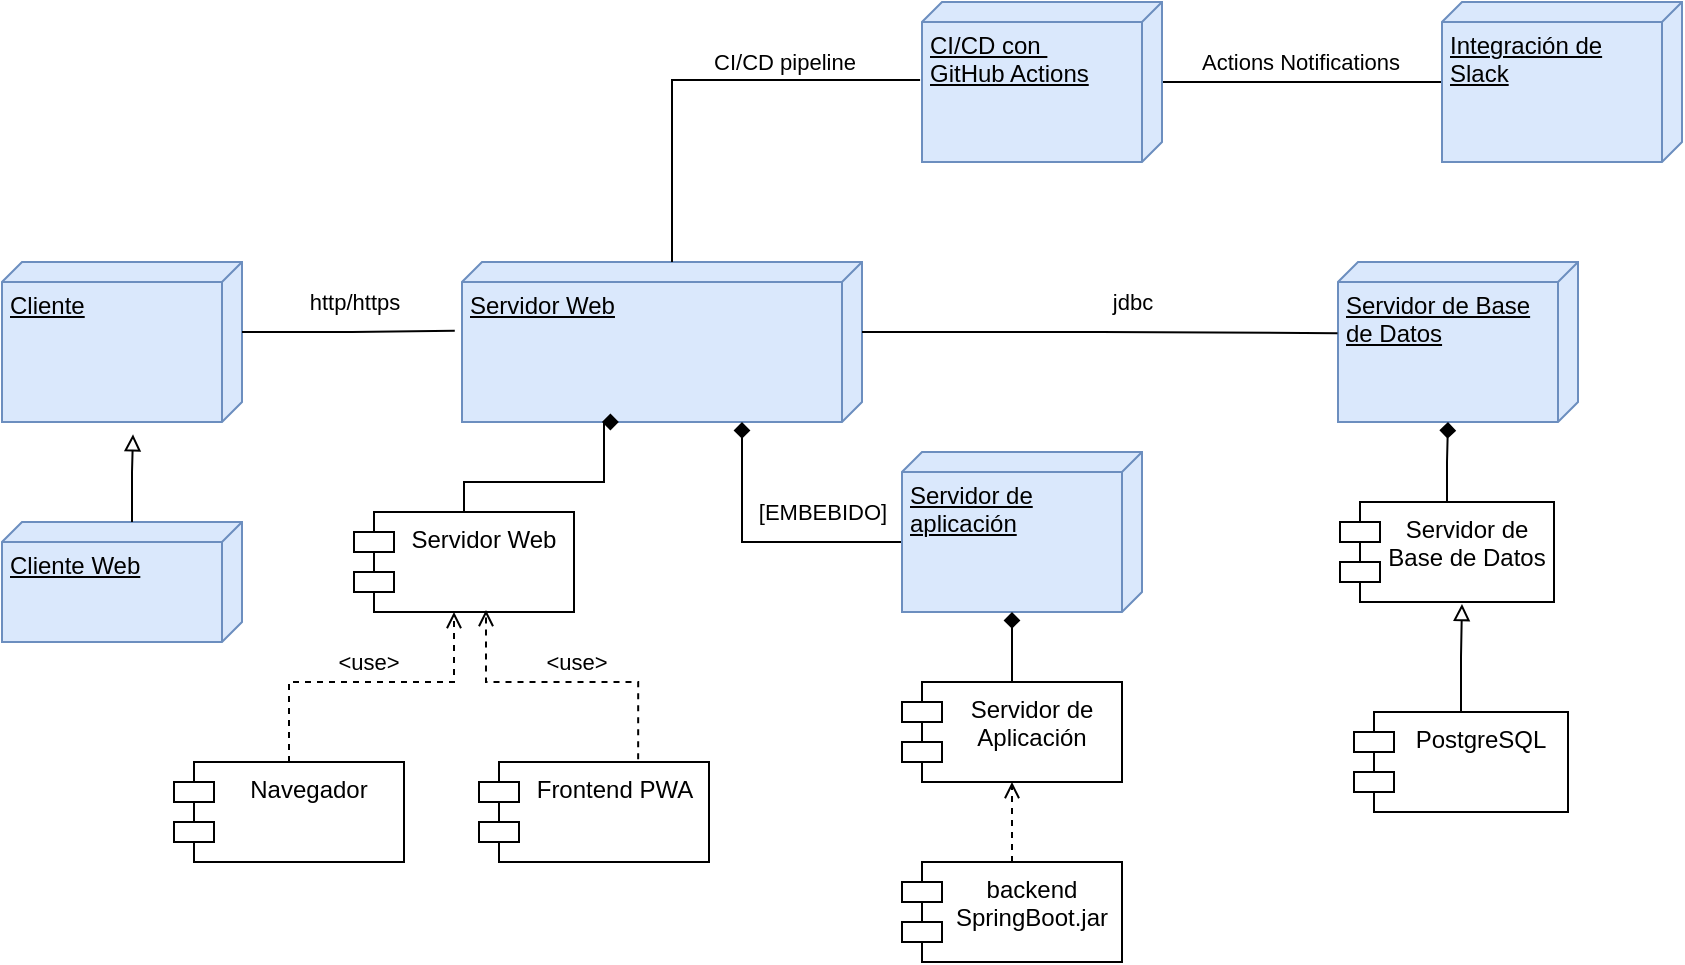<mxfile version="24.2.1" type="github">
  <diagram name="Página-1" id="LKuQfen41EyOqSIA_ddR">
    <mxGraphModel dx="1158" dy="1954" grid="1" gridSize="10" guides="1" tooltips="1" connect="1" arrows="1" fold="1" page="1" pageScale="1" pageWidth="827" pageHeight="1169" math="0" shadow="0">
      <root>
        <mxCell id="0" />
        <mxCell id="1" parent="0" />
        <mxCell id="k5OJNTYzSq0aA97NthWQ-1" value="Servidor Web" style="shape=module;align=left;spacingLeft=20;align=center;verticalAlign=top;whiteSpace=wrap;html=1;" vertex="1" parent="1">
          <mxGeometry x="236" y="155" width="110" height="50" as="geometry" />
        </mxCell>
        <mxCell id="k5OJNTYzSq0aA97NthWQ-2" value="Cliente" style="verticalAlign=top;align=left;spacingTop=8;spacingLeft=2;spacingRight=12;shape=cube;size=10;direction=south;fontStyle=4;html=1;whiteSpace=wrap;fillColor=#dae8fc;strokeColor=#6c8ebf;" vertex="1" parent="1">
          <mxGeometry x="60" y="30" width="120" height="80" as="geometry" />
        </mxCell>
        <mxCell id="k5OJNTYzSq0aA97NthWQ-3" value="Servidor Web" style="verticalAlign=top;align=left;spacingTop=8;spacingLeft=2;spacingRight=12;shape=cube;size=10;direction=south;fontStyle=4;html=1;whiteSpace=wrap;fillColor=#dae8fc;strokeColor=#6c8ebf;" vertex="1" parent="1">
          <mxGeometry x="290" y="30" width="200" height="80" as="geometry" />
        </mxCell>
        <mxCell id="k5OJNTYzSq0aA97NthWQ-4" value="Servidor de Base de Datos" style="verticalAlign=top;align=left;spacingTop=8;spacingLeft=2;spacingRight=12;shape=cube;size=10;direction=south;fontStyle=4;html=1;whiteSpace=wrap;fillColor=#dae8fc;strokeColor=#6c8ebf;" vertex="1" parent="1">
          <mxGeometry x="728" y="30" width="120" height="80" as="geometry" />
        </mxCell>
        <mxCell id="k5OJNTYzSq0aA97NthWQ-32" style="edgeStyle=orthogonalEdgeStyle;rounded=0;orthogonalLoop=1;jettySize=auto;html=1;exitX=0.692;exitY=-0.027;exitDx=0;exitDy=0;dashed=1;endArrow=open;endFill=0;entryX=0.6;entryY=0.98;entryDx=0;entryDy=0;exitPerimeter=0;entryPerimeter=0;" edge="1" parent="1" source="k5OJNTYzSq0aA97NthWQ-9" target="k5OJNTYzSq0aA97NthWQ-1">
          <mxGeometry relative="1" as="geometry">
            <mxPoint x="296" y="210" as="targetPoint" />
            <Array as="points">
              <mxPoint x="378" y="240" />
              <mxPoint x="302" y="240" />
            </Array>
          </mxGeometry>
        </mxCell>
        <mxCell id="k5OJNTYzSq0aA97NthWQ-33" value="&amp;lt;use&amp;gt;" style="edgeLabel;html=1;align=center;verticalAlign=middle;resizable=0;points=[];" vertex="1" connectable="0" parent="k5OJNTYzSq0aA97NthWQ-32">
          <mxGeometry x="-0.407" y="-1" relative="1" as="geometry">
            <mxPoint x="-26" y="-9" as="offset" />
          </mxGeometry>
        </mxCell>
        <mxCell id="k5OJNTYzSq0aA97NthWQ-9" value="Frontend PWA" style="shape=module;align=left;spacingLeft=20;align=center;verticalAlign=top;whiteSpace=wrap;html=1;" vertex="1" parent="1">
          <mxGeometry x="298.5" y="280" width="115" height="50" as="geometry" />
        </mxCell>
        <mxCell id="k5OJNTYzSq0aA97NthWQ-11" value="Cliente Web" style="verticalAlign=top;align=left;spacingTop=8;spacingLeft=2;spacingRight=12;shape=cube;size=10;direction=south;fontStyle=4;html=1;whiteSpace=wrap;fillColor=#dae8fc;strokeColor=#6c8ebf;" vertex="1" parent="1">
          <mxGeometry x="60" y="160" width="120" height="60" as="geometry" />
        </mxCell>
        <mxCell id="k5OJNTYzSq0aA97NthWQ-13" value="Servidor de Base de Datos" style="shape=module;align=left;spacingLeft=20;align=center;verticalAlign=top;whiteSpace=wrap;html=1;" vertex="1" parent="1">
          <mxGeometry x="729" y="150" width="107" height="50" as="geometry" />
        </mxCell>
        <mxCell id="k5OJNTYzSq0aA97NthWQ-14" value="PostgreSQL" style="shape=module;align=left;spacingLeft=20;align=center;verticalAlign=top;whiteSpace=wrap;html=1;" vertex="1" parent="1">
          <mxGeometry x="736" y="255" width="107" height="50" as="geometry" />
        </mxCell>
        <mxCell id="k5OJNTYzSq0aA97NthWQ-15" style="edgeStyle=orthogonalEdgeStyle;rounded=0;orthogonalLoop=1;jettySize=auto;html=1;exitX=0.5;exitY=0;exitDx=0;exitDy=0;entryX=0.57;entryY=1.02;entryDx=0;entryDy=0;entryPerimeter=0;endArrow=block;endFill=0;" edge="1" parent="1" source="k5OJNTYzSq0aA97NthWQ-14" target="k5OJNTYzSq0aA97NthWQ-13">
          <mxGeometry relative="1" as="geometry" />
        </mxCell>
        <mxCell id="k5OJNTYzSq0aA97NthWQ-28" style="edgeStyle=orthogonalEdgeStyle;rounded=0;orthogonalLoop=1;jettySize=auto;html=1;exitX=0.5;exitY=0;exitDx=0;exitDy=0;dashed=1;endArrow=open;endFill=0;" edge="1" parent="1" source="k5OJNTYzSq0aA97NthWQ-17">
          <mxGeometry relative="1" as="geometry">
            <mxPoint x="286" y="205" as="targetPoint" />
            <Array as="points">
              <mxPoint x="204" y="240" />
              <mxPoint x="286" y="240" />
            </Array>
          </mxGeometry>
        </mxCell>
        <mxCell id="k5OJNTYzSq0aA97NthWQ-29" value="&amp;lt;use&amp;gt;" style="edgeLabel;html=1;align=center;verticalAlign=middle;resizable=0;points=[];" vertex="1" connectable="0" parent="k5OJNTYzSq0aA97NthWQ-28">
          <mxGeometry x="0.127" y="1" relative="1" as="geometry">
            <mxPoint x="-10" y="-9" as="offset" />
          </mxGeometry>
        </mxCell>
        <mxCell id="k5OJNTYzSq0aA97NthWQ-17" value="Navegador" style="shape=module;align=left;spacingLeft=20;align=center;verticalAlign=top;whiteSpace=wrap;html=1;" vertex="1" parent="1">
          <mxGeometry x="146" y="280" width="115" height="50" as="geometry" />
        </mxCell>
        <mxCell id="k5OJNTYzSq0aA97NthWQ-43" value="" style="edgeStyle=orthogonalEdgeStyle;rounded=0;orthogonalLoop=1;jettySize=auto;html=1;endArrow=none;endFill=0;" edge="1" parent="1" source="k5OJNTYzSq0aA97NthWQ-18" target="k5OJNTYzSq0aA97NthWQ-20">
          <mxGeometry relative="1" as="geometry" />
        </mxCell>
        <mxCell id="k5OJNTYzSq0aA97NthWQ-51" value="Actions Notifications" style="edgeLabel;html=1;align=center;verticalAlign=middle;resizable=0;points=[];" vertex="1" connectable="0" parent="k5OJNTYzSq0aA97NthWQ-43">
          <mxGeometry x="-0.097" y="-2" relative="1" as="geometry">
            <mxPoint x="6" y="-12" as="offset" />
          </mxGeometry>
        </mxCell>
        <mxCell id="k5OJNTYzSq0aA97NthWQ-18" value="CI/CD con&amp;nbsp;&lt;div&gt;GitHub Actions&lt;/div&gt;" style="verticalAlign=top;align=left;spacingTop=8;spacingLeft=2;spacingRight=12;shape=cube;size=10;direction=south;fontStyle=4;html=1;whiteSpace=wrap;fillColor=#dae8fc;strokeColor=#6c8ebf;" vertex="1" parent="1">
          <mxGeometry x="520" y="-100" width="120" height="80" as="geometry" />
        </mxCell>
        <mxCell id="k5OJNTYzSq0aA97NthWQ-44" value="" style="edgeStyle=orthogonalEdgeStyle;rounded=0;orthogonalLoop=1;jettySize=auto;html=1;endArrow=diamond;endFill=1;exitX=0;exitY=0;exitDx=45;exitDy=120;exitPerimeter=0;" edge="1" parent="1" source="k5OJNTYzSq0aA97NthWQ-19">
          <mxGeometry relative="1" as="geometry">
            <mxPoint x="430" y="110" as="targetPoint" />
            <Array as="points">
              <mxPoint x="430" y="170" />
            </Array>
          </mxGeometry>
        </mxCell>
        <mxCell id="k5OJNTYzSq0aA97NthWQ-48" value="[EMBEBIDO]" style="edgeLabel;html=1;align=center;verticalAlign=middle;resizable=0;points=[];" vertex="1" connectable="0" parent="k5OJNTYzSq0aA97NthWQ-44">
          <mxGeometry x="-0.386" y="1" relative="1" as="geometry">
            <mxPoint x="3" y="-16" as="offset" />
          </mxGeometry>
        </mxCell>
        <mxCell id="k5OJNTYzSq0aA97NthWQ-19" value="Servidor de aplicación" style="verticalAlign=top;align=left;spacingTop=8;spacingLeft=2;spacingRight=12;shape=cube;size=10;direction=south;fontStyle=4;html=1;whiteSpace=wrap;fillColor=#dae8fc;strokeColor=#6c8ebf;" vertex="1" parent="1">
          <mxGeometry x="510" y="125" width="120" height="80" as="geometry" />
        </mxCell>
        <mxCell id="k5OJNTYzSq0aA97NthWQ-20" value="Integración de Slack&lt;div&gt;&lt;br&gt;&lt;/div&gt;" style="verticalAlign=top;align=left;spacingTop=8;spacingLeft=2;spacingRight=12;shape=cube;size=10;direction=south;fontStyle=4;html=1;whiteSpace=wrap;fillColor=#dae8fc;strokeColor=#6c8ebf;" vertex="1" parent="1">
          <mxGeometry x="780" y="-100" width="120" height="80" as="geometry" />
        </mxCell>
        <mxCell id="k5OJNTYzSq0aA97NthWQ-23" style="edgeStyle=orthogonalEdgeStyle;rounded=0;orthogonalLoop=1;jettySize=auto;html=1;exitX=0;exitY=0;exitDx=35;exitDy=0;exitPerimeter=0;entryX=0.43;entryY=1.018;entryDx=0;entryDy=0;entryPerimeter=0;endArrow=none;endFill=0;" edge="1" parent="1" source="k5OJNTYzSq0aA97NthWQ-2" target="k5OJNTYzSq0aA97NthWQ-3">
          <mxGeometry relative="1" as="geometry" />
        </mxCell>
        <mxCell id="k5OJNTYzSq0aA97NthWQ-45" value="http/https" style="edgeLabel;html=1;align=center;verticalAlign=middle;resizable=0;points=[];" vertex="1" connectable="0" parent="k5OJNTYzSq0aA97NthWQ-23">
          <mxGeometry x="-0.009" y="-2" relative="1" as="geometry">
            <mxPoint x="3" y="-17" as="offset" />
          </mxGeometry>
        </mxCell>
        <mxCell id="k5OJNTYzSq0aA97NthWQ-25" style="edgeStyle=orthogonalEdgeStyle;rounded=0;orthogonalLoop=1;jettySize=auto;html=1;exitX=0;exitY=0;exitDx=35;exitDy=0;exitPerimeter=0;entryX=0.445;entryY=1.002;entryDx=0;entryDy=0;entryPerimeter=0;endArrow=none;endFill=0;" edge="1" parent="1" source="k5OJNTYzSq0aA97NthWQ-3" target="k5OJNTYzSq0aA97NthWQ-4">
          <mxGeometry relative="1" as="geometry" />
        </mxCell>
        <mxCell id="k5OJNTYzSq0aA97NthWQ-47" value="jdbc" style="edgeLabel;html=1;align=center;verticalAlign=middle;resizable=0;points=[];" vertex="1" connectable="0" parent="k5OJNTYzSq0aA97NthWQ-25">
          <mxGeometry x="0.29" relative="1" as="geometry">
            <mxPoint x="-18" y="-16" as="offset" />
          </mxGeometry>
        </mxCell>
        <mxCell id="k5OJNTYzSq0aA97NthWQ-26" style="edgeStyle=orthogonalEdgeStyle;rounded=0;orthogonalLoop=1;jettySize=auto;html=1;exitX=0;exitY=0;exitDx=0;exitDy=55;exitPerimeter=0;entryX=1.077;entryY=0.454;entryDx=0;entryDy=0;entryPerimeter=0;endArrow=block;endFill=0;" edge="1" parent="1" source="k5OJNTYzSq0aA97NthWQ-11" target="k5OJNTYzSq0aA97NthWQ-2">
          <mxGeometry relative="1" as="geometry" />
        </mxCell>
        <mxCell id="k5OJNTYzSq0aA97NthWQ-27" style="edgeStyle=orthogonalEdgeStyle;rounded=0;orthogonalLoop=1;jettySize=auto;html=1;exitX=0.5;exitY=0;exitDx=0;exitDy=0;endArrow=diamond;endFill=1;curved=0;strokeColor=default;" edge="1" parent="1" source="k5OJNTYzSq0aA97NthWQ-1">
          <mxGeometry relative="1" as="geometry">
            <mxPoint x="360" y="110" as="targetPoint" />
            <Array as="points">
              <mxPoint x="291" y="140" />
              <mxPoint x="361" y="140" />
            </Array>
          </mxGeometry>
        </mxCell>
        <mxCell id="k5OJNTYzSq0aA97NthWQ-30" style="edgeStyle=orthogonalEdgeStyle;rounded=0;orthogonalLoop=1;jettySize=auto;html=1;exitX=0.5;exitY=0;exitDx=0;exitDy=0;entryX=0;entryY=0;entryDx=80;entryDy=65;entryPerimeter=0;endArrow=diamond;endFill=1;" edge="1" parent="1" source="k5OJNTYzSq0aA97NthWQ-13" target="k5OJNTYzSq0aA97NthWQ-4">
          <mxGeometry relative="1" as="geometry" />
        </mxCell>
        <mxCell id="k5OJNTYzSq0aA97NthWQ-58" style="edgeStyle=orthogonalEdgeStyle;rounded=0;orthogonalLoop=1;jettySize=auto;html=1;exitX=0.5;exitY=0;exitDx=0;exitDy=0;entryX=0.5;entryY=1;entryDx=0;entryDy=0;endArrow=open;endFill=0;dashed=1;" edge="1" parent="1" source="k5OJNTYzSq0aA97NthWQ-36" target="k5OJNTYzSq0aA97NthWQ-56">
          <mxGeometry relative="1" as="geometry" />
        </mxCell>
        <mxCell id="k5OJNTYzSq0aA97NthWQ-36" value="backend&lt;div&gt;SpringBoot.jar&lt;/div&gt;" style="shape=module;align=left;spacingLeft=20;align=center;verticalAlign=top;whiteSpace=wrap;html=1;" vertex="1" parent="1">
          <mxGeometry x="510" y="330" width="110" height="50" as="geometry" />
        </mxCell>
        <mxCell id="k5OJNTYzSq0aA97NthWQ-42" style="edgeStyle=orthogonalEdgeStyle;rounded=0;orthogonalLoop=1;jettySize=auto;html=1;exitX=0;exitY=0;exitDx=0;exitDy=95;exitPerimeter=0;entryX=0.488;entryY=1.008;entryDx=0;entryDy=0;entryPerimeter=0;endArrow=none;endFill=0;" edge="1" parent="1" source="k5OJNTYzSq0aA97NthWQ-3" target="k5OJNTYzSq0aA97NthWQ-18">
          <mxGeometry relative="1" as="geometry" />
        </mxCell>
        <mxCell id="k5OJNTYzSq0aA97NthWQ-53" value="CI/CD pipeline" style="edgeLabel;html=1;align=center;verticalAlign=middle;resizable=0;points=[];" vertex="1" connectable="0" parent="k5OJNTYzSq0aA97NthWQ-42">
          <mxGeometry x="0.119" y="2" relative="1" as="geometry">
            <mxPoint x="26" y="-7" as="offset" />
          </mxGeometry>
        </mxCell>
        <mxCell id="k5OJNTYzSq0aA97NthWQ-56" value="Servidor de Aplicación" style="shape=module;align=left;spacingLeft=20;align=center;verticalAlign=top;whiteSpace=wrap;html=1;" vertex="1" parent="1">
          <mxGeometry x="510" y="240" width="110" height="50" as="geometry" />
        </mxCell>
        <mxCell id="k5OJNTYzSq0aA97NthWQ-57" style="edgeStyle=orthogonalEdgeStyle;rounded=0;orthogonalLoop=1;jettySize=auto;html=1;exitX=0.5;exitY=0;exitDx=0;exitDy=0;entryX=0;entryY=0;entryDx=80;entryDy=65;entryPerimeter=0;endArrow=diamond;endFill=1;" edge="1" parent="1" source="k5OJNTYzSq0aA97NthWQ-56" target="k5OJNTYzSq0aA97NthWQ-19">
          <mxGeometry relative="1" as="geometry" />
        </mxCell>
      </root>
    </mxGraphModel>
  </diagram>
</mxfile>
